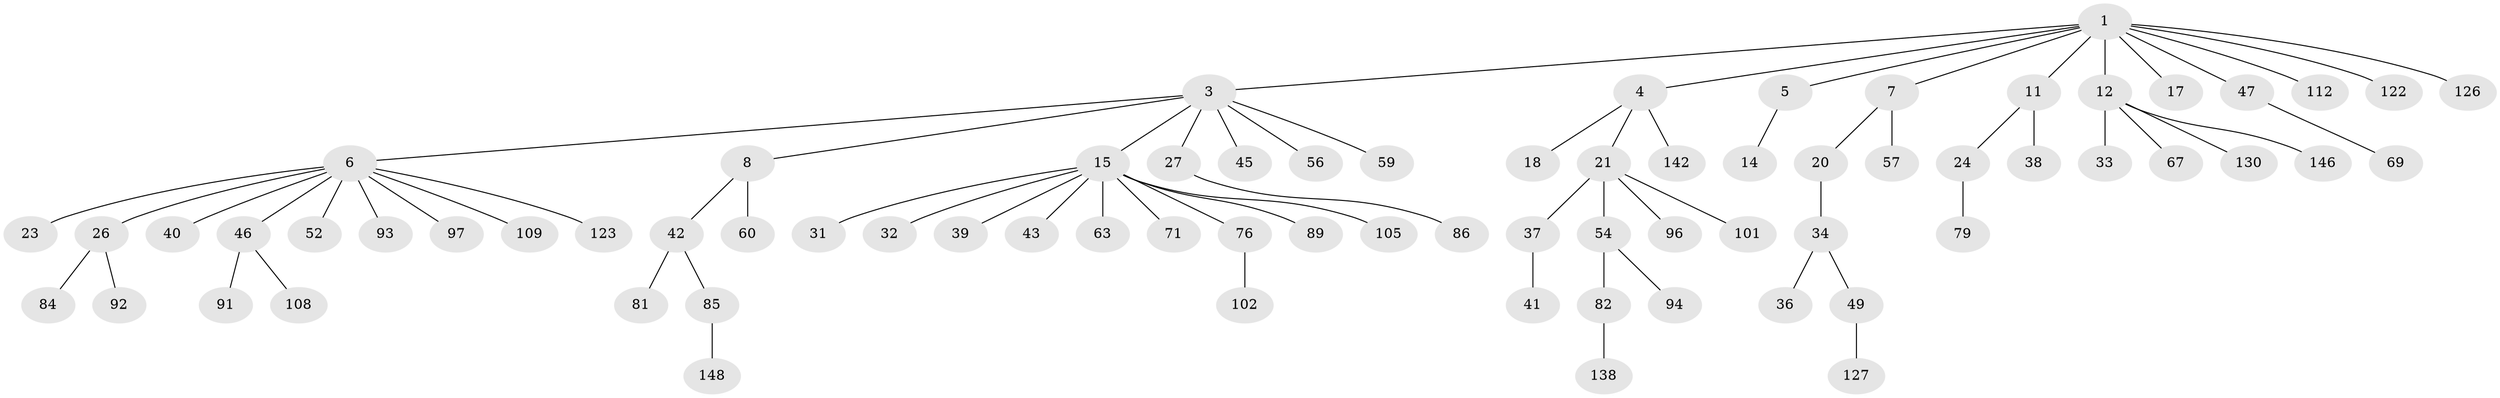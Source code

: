 // original degree distribution, {9: 0.006756756756756757, 4: 0.060810810810810814, 8: 0.006756756756756757, 2: 0.21621621621621623, 6: 0.04054054054054054, 3: 0.10135135135135136, 5: 0.02027027027027027, 1: 0.5472972972972973}
// Generated by graph-tools (version 1.1) at 2025/15/03/09/25 04:15:27]
// undirected, 74 vertices, 73 edges
graph export_dot {
graph [start="1"]
  node [color=gray90,style=filled];
  1 [super="+2"];
  3;
  4;
  5;
  6 [super="+9+10+64+19+35"];
  7;
  8;
  11;
  12;
  14;
  15 [super="+28+58"];
  17;
  18 [super="+25"];
  20;
  21 [super="+22+55"];
  23 [super="+119+134+48+88"];
  24 [super="+74"];
  26;
  27;
  31;
  32 [super="+87"];
  33;
  34 [super="+116"];
  36;
  37 [super="+95"];
  38;
  39 [super="+140"];
  40 [super="+61+66+62+51"];
  41 [super="+80"];
  42 [super="+75+144+44"];
  43 [super="+65"];
  45 [super="+132+118"];
  46;
  47 [super="+111+133+53"];
  49;
  52 [super="+128"];
  54 [super="+68"];
  56 [super="+125"];
  57;
  59 [super="+98"];
  60;
  63 [super="+124"];
  67;
  69;
  71 [super="+120"];
  76;
  79;
  81;
  82;
  84 [super="+135+145"];
  85;
  86 [super="+117"];
  89;
  91 [super="+99"];
  92;
  93 [super="+139"];
  94;
  96;
  97;
  101;
  102;
  105;
  108;
  109;
  112;
  122;
  123;
  126;
  127;
  130;
  138;
  142;
  146;
  148;
  1 -- 4;
  1 -- 7;
  1 -- 11;
  1 -- 12;
  1 -- 17;
  1 -- 47;
  1 -- 122;
  1 -- 126;
  1 -- 112;
  1 -- 3;
  1 -- 5;
  3 -- 6;
  3 -- 8;
  3 -- 15;
  3 -- 27;
  3 -- 45;
  3 -- 56;
  3 -- 59;
  4 -- 18;
  4 -- 21;
  4 -- 142;
  5 -- 14;
  6 -- 40;
  6 -- 26;
  6 -- 123;
  6 -- 109;
  6 -- 52;
  6 -- 93;
  6 -- 23;
  6 -- 97;
  6 -- 46;
  7 -- 20;
  7 -- 57;
  8 -- 42;
  8 -- 60;
  11 -- 24;
  11 -- 38;
  12 -- 33;
  12 -- 67;
  12 -- 130;
  12 -- 146;
  15 -- 39;
  15 -- 71;
  15 -- 89;
  15 -- 32;
  15 -- 105;
  15 -- 43;
  15 -- 31;
  15 -- 63;
  15 -- 76;
  20 -- 34;
  21 -- 37;
  21 -- 96;
  21 -- 101;
  21 -- 54;
  24 -- 79;
  26 -- 84;
  26 -- 92;
  27 -- 86;
  34 -- 36;
  34 -- 49;
  37 -- 41;
  42 -- 81;
  42 -- 85;
  46 -- 91;
  46 -- 108;
  47 -- 69;
  49 -- 127;
  54 -- 94;
  54 -- 82;
  76 -- 102;
  82 -- 138;
  85 -- 148;
}

